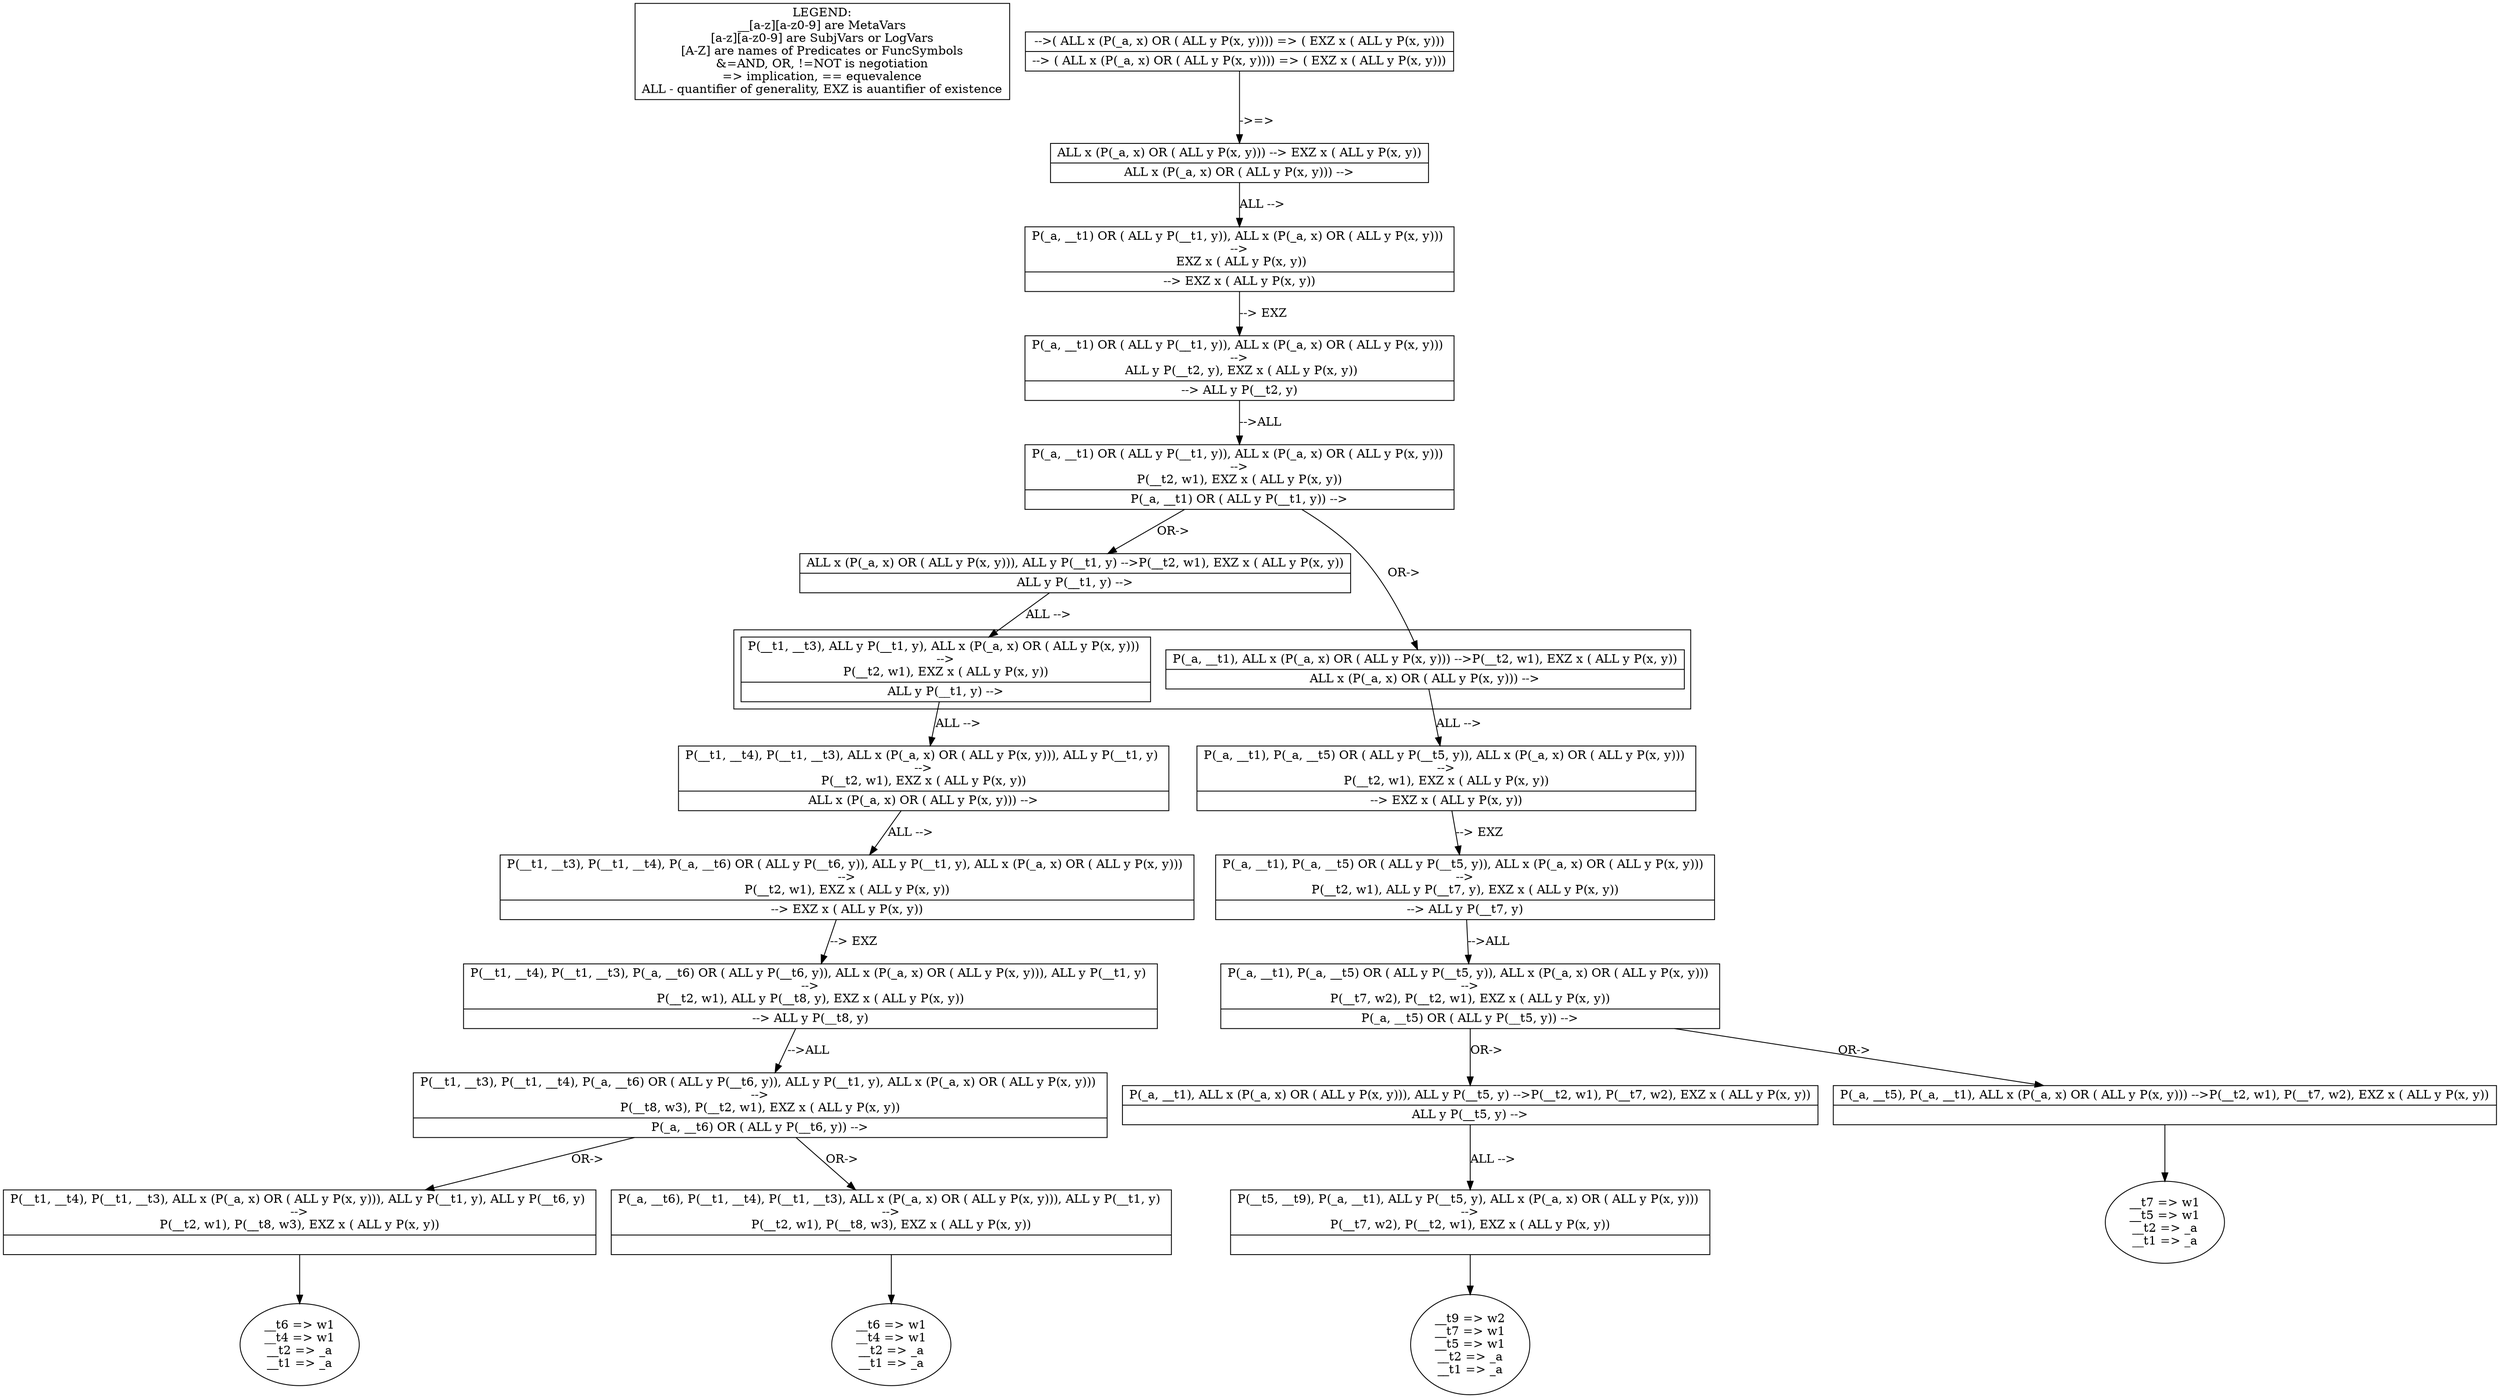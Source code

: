 digraph X {
legend [shape=box,label="LEGEND:\n__[a-z][a-z0-9] are MetaVars\n[a-z][a-z0-9] are SubjVars or LogVars\n[A-Z] are names of Predicates or FuncSymbols\n&=AND, OR, !=NOT is negotiation\n=> implication, == equevalence\nALL - quantifier of generality, EXZ is auantifier of existence"];	23 [label="__t9 => w2\n__t7 => w1\n__t5 => w1\n__t2 => _a\n__t1 => _a\n"]
	22 [label="__t6 => w1\n__t4 => w1\n__t2 => _a\n__t1 => _a\n"]
	21 [label="__t6 => w1\n__t4 => w1\n__t2 => _a\n__t1 => _a\n"]
	20 [label="__t7 => w1\n__t5 => w1\n__t2 => _a\n__t1 => _a\n"]
	19 [shape=record,label="{<seq> P(__t5, __t9), P(_a, __t1),  ALL y P(__t5, y),  ALL x (P(_a, x) OR ( ALL y P(x, y))) \n--\>\nP(__t7, w2), P(__t2, w1),  EXZ x ( ALL y P(x, y)) |<lastfip>  }"];
	19 -> 23 [label=""]
	18 [shape=record,label="{<seq> P(_a, __t1),  ALL x (P(_a, x) OR ( ALL y P(x, y))),  ALL y P(__t5, y) --\>P(__t2, w1), P(__t7, w2),  EXZ x ( ALL y P(x, y)) |<lastfip>  ALL y P(__t5, y) --\> }"];
	18 -> 19 [label="ALL -->"]
	17 [shape=record,label="{<seq> P(_a, __t5), P(_a, __t1),  ALL x (P(_a, x) OR ( ALL y P(x, y))) --\>P(__t2, w1), P(__t7, w2),  EXZ x ( ALL y P(x, y)) |<lastfip>  }"];
	17 -> 20 [label=""]
	16 [shape=record,label="{<seq> P(__t1, __t4), P(__t1, __t3),  ALL x (P(_a, x) OR ( ALL y P(x, y))),  ALL y P(__t1, y),  ALL y P(__t6, y) \n--\>\nP(__t2, w1), P(__t8, w3),  EXZ x ( ALL y P(x, y)) |<lastfip>  }"];
	16 -> 21 [label=""]
	15 [shape=record,label="{<seq> P(_a, __t6), P(__t1, __t4), P(__t1, __t3),  ALL x (P(_a, x) OR ( ALL y P(x, y))),  ALL y P(__t1, y) \n--\>\nP(__t2, w1), P(__t8, w3),  EXZ x ( ALL y P(x, y)) |<lastfip>  }"];
	15 -> 22 [label=""]
	14 [shape=record,label="{<seq> P(__t1, __t3), P(__t1, __t4), P(_a, __t6) OR ( ALL y P(__t6, y)),  ALL y P(__t1, y),  ALL x (P(_a, x) OR ( ALL y P(x, y))) \n--\>\nP(__t8, w3), P(__t2, w1),  EXZ x ( ALL y P(x, y)) |<lastfip> P(_a, __t6) OR ( ALL y P(__t6, y)) --\> }"];
	14 -> 16 [label="OR->"]
	14 -> 15 [label="OR->"]
	13 [shape=record,label="{<seq> P(_a, __t1), P(_a, __t5) OR ( ALL y P(__t5, y)),  ALL x (P(_a, x) OR ( ALL y P(x, y))) \n--\>\nP(__t7, w2), P(__t2, w1),  EXZ x ( ALL y P(x, y)) |<lastfip> P(_a, __t5) OR ( ALL y P(__t5, y)) --\> }"];
	13 -> 18 [label="OR->"]
	13 -> 17 [label="OR->"]
	12 [shape=record,label="{<seq> P(__t1, __t4), P(__t1, __t3), P(_a, __t6) OR ( ALL y P(__t6, y)),  ALL x (P(_a, x) OR ( ALL y P(x, y))),  ALL y P(__t1, y) \n--\>\nP(__t2, w1),  ALL y P(__t8, y),  EXZ x ( ALL y P(x, y)) |<lastfip> --\>  ALL y P(__t8, y) }"];
	12 -> 14 [label="-->ALL"]
	11 [shape=record,label="{<seq> P(_a, __t1), P(_a, __t5) OR ( ALL y P(__t5, y)),  ALL x (P(_a, x) OR ( ALL y P(x, y))) \n--\>\nP(__t2, w1),  ALL y P(__t7, y),  EXZ x ( ALL y P(x, y)) |<lastfip> --\>  ALL y P(__t7, y) }"];
	11 -> 13 [label="-->ALL"]
	10 [shape=record,label="{<seq> P(__t1, __t3), P(__t1, __t4), P(_a, __t6) OR ( ALL y P(__t6, y)),  ALL y P(__t1, y),  ALL x (P(_a, x) OR ( ALL y P(x, y))) \n--\>\nP(__t2, w1),  EXZ x ( ALL y P(x, y)) |<lastfip> --\>  EXZ x ( ALL y P(x, y)) }"];
	10 -> 12 [label="--> EXZ"]
	9 [shape=record,label="{<seq> P(_a, __t1), P(_a, __t5) OR ( ALL y P(__t5, y)),  ALL x (P(_a, x) OR ( ALL y P(x, y))) \n--\>\nP(__t2, w1),  EXZ x ( ALL y P(x, y)) |<lastfip> --\>  EXZ x ( ALL y P(x, y)) }"];
	9 -> 11 [label="--> EXZ"]
	8 [shape=record,label="{<seq> P(__t1, __t4), P(__t1, __t3),  ALL x (P(_a, x) OR ( ALL y P(x, y))),  ALL y P(__t1, y) \n--\>\nP(__t2, w1),  EXZ x ( ALL y P(x, y)) |<lastfip>  ALL x (P(_a, x) OR ( ALL y P(x, y))) --\> }"];
	8 -> 10 [label="ALL -->"]
	subgraph cluster2 {
		7 [shape=record,label="{<seq> P(__t1, __t3),  ALL y P(__t1, y),  ALL x (P(_a, x) OR ( ALL y P(x, y))) \n--\>\nP(__t2, w1),  EXZ x ( ALL y P(x, y)) |<lastfip>  ALL y P(__t1, y) --\> }"];
	}
	7 -> 8 [label="ALL -->"]
	6 [shape=record,label="{<seq>  ALL x (P(_a, x) OR ( ALL y P(x, y))),  ALL y P(__t1, y) --\>P(__t2, w1),  EXZ x ( ALL y P(x, y)) |<lastfip>  ALL y P(__t1, y) --\> }"];
	6 -> 7 [label="ALL -->"]
	subgraph cluster2 {
		5 [shape=record,label="{<seq> P(_a, __t1),  ALL x (P(_a, x) OR ( ALL y P(x, y))) --\>P(__t2, w1),  EXZ x ( ALL y P(x, y)) |<lastfip>  ALL x (P(_a, x) OR ( ALL y P(x, y))) --\> }"];
	}
	5 -> 9 [label="ALL -->"]
	4 [shape=record,label="{<seq> P(_a, __t1) OR ( ALL y P(__t1, y)),  ALL x (P(_a, x) OR ( ALL y P(x, y))) \n--\>\nP(__t2, w1),  EXZ x ( ALL y P(x, y)) |<lastfip> P(_a, __t1) OR ( ALL y P(__t1, y)) --\> }"];
	4 -> 6 [label="OR->"]
	4 -> 5 [label="OR->"]
	3 [shape=record,label="{<seq> P(_a, __t1) OR ( ALL y P(__t1, y)),  ALL x (P(_a, x) OR ( ALL y P(x, y))) \n--\>\n ALL y P(__t2, y),  EXZ x ( ALL y P(x, y)) |<lastfip> --\>  ALL y P(__t2, y) }"];
	3 -> 4 [label="-->ALL"]
	2 [shape=record,label="{<seq> P(_a, __t1) OR ( ALL y P(__t1, y)),  ALL x (P(_a, x) OR ( ALL y P(x, y))) \n--\>\n EXZ x ( ALL y P(x, y)) |<lastfip> --\>  EXZ x ( ALL y P(x, y)) }"];
	2 -> 3 [label="--> EXZ"]
	1 [shape=record,label="{<seq>  ALL x (P(_a, x) OR ( ALL y P(x, y))) --\> EXZ x ( ALL y P(x, y)) |<lastfip>  ALL x (P(_a, x) OR ( ALL y P(x, y))) --\> }"];
	1 -> 2 [label="ALL -->"]
	0 [shape=record,label="{<seq>  --\>( ALL x (P(_a, x) OR ( ALL y P(x, y)))) =\> ( EXZ x ( ALL y P(x, y))) |<lastfip> --\> ( ALL x (P(_a, x) OR ( ALL y P(x, y)))) =\> ( EXZ x ( ALL y P(x, y))) }"];
	0 -> 1 [label="->=>"]
}
